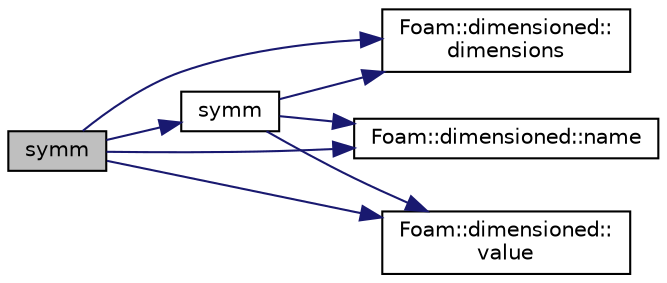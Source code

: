 digraph "symm"
{
  bgcolor="transparent";
  edge [fontname="Helvetica",fontsize="10",labelfontname="Helvetica",labelfontsize="10"];
  node [fontname="Helvetica",fontsize="10",shape=record];
  rankdir="LR";
  Node44868 [label="symm",height=0.2,width=0.4,color="black", fillcolor="grey75", style="filled", fontcolor="black"];
  Node44868 -> Node44869 [color="midnightblue",fontsize="10",style="solid",fontname="Helvetica"];
  Node44869 [label="Foam::dimensioned::\ldimensions",height=0.2,width=0.4,color="black",URL="$a27473.html#a512673c2674ca2d38885f1bb5f6994fb",tooltip="Return const reference to dimensions. "];
  Node44868 -> Node44870 [color="midnightblue",fontsize="10",style="solid",fontname="Helvetica"];
  Node44870 [label="Foam::dimensioned::name",height=0.2,width=0.4,color="black",URL="$a27473.html#ade4113569ef0db70665fded275a5e38e",tooltip="Return const reference to name. "];
  Node44868 -> Node44871 [color="midnightblue",fontsize="10",style="solid",fontname="Helvetica"];
  Node44871 [label="symm",height=0.2,width=0.4,color="black",URL="$a21851.html#a112755faabb5ff081d7a25a936a1d3c4"];
  Node44871 -> Node44869 [color="midnightblue",fontsize="10",style="solid",fontname="Helvetica"];
  Node44871 -> Node44870 [color="midnightblue",fontsize="10",style="solid",fontname="Helvetica"];
  Node44871 -> Node44872 [color="midnightblue",fontsize="10",style="solid",fontname="Helvetica"];
  Node44872 [label="Foam::dimensioned::\lvalue",height=0.2,width=0.4,color="black",URL="$a27473.html#a7948200a26c85fc3a83ffa510a91d668",tooltip="Return const reference to value. "];
  Node44868 -> Node44872 [color="midnightblue",fontsize="10",style="solid",fontname="Helvetica"];
}
